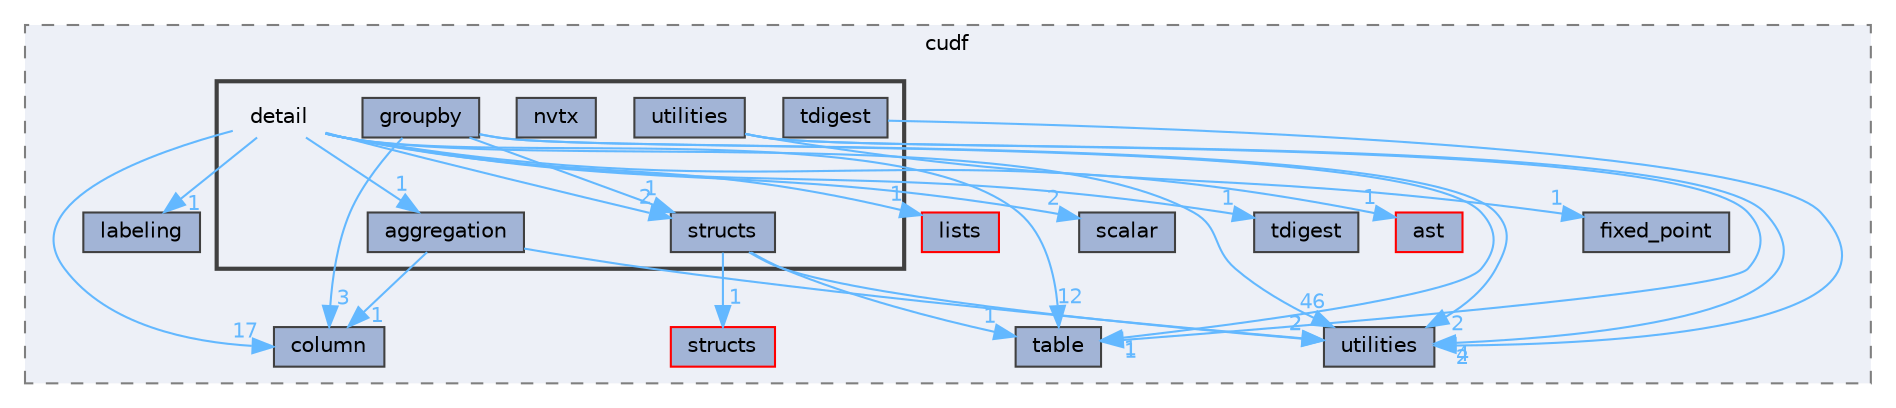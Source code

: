 digraph "D:/gitLibrary/cudf/cpp/include/cudf/detail"
{
 // LATEX_PDF_SIZE
  bgcolor="transparent";
  edge [fontname=Helvetica,fontsize=10,labelfontname=Helvetica,labelfontsize=10];
  node [fontname=Helvetica,fontsize=10,shape=box,height=0.2,width=0.4];
  compound=true
  subgraph clusterdir_87e6427d1ef099fd52d9d0724c66b062 {
    graph [ bgcolor="#edf0f7", pencolor="grey50", label="cudf", fontname=Helvetica,fontsize=10 style="filled,dashed", URL="dir_87e6427d1ef099fd52d9d0724c66b062.html",tooltip=""]
  dir_2f91b85d2049f58953549b938b21e4cf [label="labeling", fillcolor="#a2b4d6", color="grey25", style="filled", URL="dir_2f91b85d2049f58953549b938b21e4cf.html",tooltip=""];
  dir_d3224ea6fef3ee2ac431c6bc92f754ca [label="fixed_point", fillcolor="#a2b4d6", color="grey25", style="filled", URL="dir_d3224ea6fef3ee2ac431c6bc92f754ca.html",tooltip=""];
  dir_86ff3978c066ea8ec039f40a4715723c [label="structs", fillcolor="#a2b4d6", color="red", style="filled", URL="dir_86ff3978c066ea8ec039f40a4715723c.html",tooltip=""];
  dir_fce7e93f70105769e490dda9a6ac64fb [label="column", fillcolor="#a2b4d6", color="grey25", style="filled", URL="dir_fce7e93f70105769e490dda9a6ac64fb.html",tooltip=""];
  dir_8262fc92296c7dd0bcaa745c9549f750 [label="utilities", fillcolor="#a2b4d6", color="grey25", style="filled", URL="dir_8262fc92296c7dd0bcaa745c9549f750.html",tooltip=""];
  dir_9d85f5b54f4565533fc543f57ae7704d [label="table", fillcolor="#a2b4d6", color="grey25", style="filled", URL="dir_9d85f5b54f4565533fc543f57ae7704d.html",tooltip=""];
  dir_afa83cc9b3075ac846db8d24480e5154 [label="scalar", fillcolor="#a2b4d6", color="grey25", style="filled", URL="dir_afa83cc9b3075ac846db8d24480e5154.html",tooltip=""];
  dir_cb1a6bbefdd038b6767b63dd79219a36 [label="tdigest", fillcolor="#a2b4d6", color="grey25", style="filled", URL="dir_cb1a6bbefdd038b6767b63dd79219a36.html",tooltip=""];
  dir_d3e592b7f2165665747038b2705e2ce5 [label="ast", fillcolor="#a2b4d6", color="red", style="filled", URL="dir_d3e592b7f2165665747038b2705e2ce5.html",tooltip=""];
  dir_d4a9dbbcf74344d51a464821ca87a47e [label="lists", fillcolor="#a2b4d6", color="red", style="filled", URL="dir_d4a9dbbcf74344d51a464821ca87a47e.html",tooltip=""];
  subgraph clusterdir_a82d85c89be6cfc9cc0f5c38ca1aa1ac {
    graph [ bgcolor="#edf0f7", pencolor="grey25", label="", fontname=Helvetica,fontsize=10 style="filled,bold", URL="dir_a82d85c89be6cfc9cc0f5c38ca1aa1ac.html",tooltip=""]
    dir_a82d85c89be6cfc9cc0f5c38ca1aa1ac [shape=plaintext, label="detail"];
  dir_205715ddf7217bc86113e2d13bdad9ef [label="aggregation", fillcolor="#a2b4d6", color="grey25", style="filled", URL="dir_205715ddf7217bc86113e2d13bdad9ef.html",tooltip=""];
  dir_efd6da6b5a331e6d02dec9a163e97102 [label="groupby", fillcolor="#a2b4d6", color="grey25", style="filled", URL="dir_efd6da6b5a331e6d02dec9a163e97102.html",tooltip=""];
  dir_187b8e41a9e7bf8d128661d4034edbf5 [label="nvtx", fillcolor="#a2b4d6", color="grey25", style="filled", URL="dir_187b8e41a9e7bf8d128661d4034edbf5.html",tooltip=""];
  dir_cc317ca98b72e97181f330bc465ef2e8 [label="structs", fillcolor="#a2b4d6", color="grey25", style="filled", URL="dir_cc317ca98b72e97181f330bc465ef2e8.html",tooltip=""];
  dir_3414170a92cc9fc1bf0a12b30e378dbf [label="tdigest", fillcolor="#a2b4d6", color="grey25", style="filled", URL="dir_3414170a92cc9fc1bf0a12b30e378dbf.html",tooltip=""];
  dir_607482f2dbb1f21ca0d4221640aca179 [label="utilities", fillcolor="#a2b4d6", color="grey25", style="filled", URL="dir_607482f2dbb1f21ca0d4221640aca179.html",tooltip=""];
  }
  }
  dir_a82d85c89be6cfc9cc0f5c38ca1aa1ac->dir_205715ddf7217bc86113e2d13bdad9ef [headlabel="1", labeldistance=1.5 headhref="dir_000010_000000.html" color="steelblue1" fontcolor="steelblue1"];
  dir_a82d85c89be6cfc9cc0f5c38ca1aa1ac->dir_2f91b85d2049f58953549b938b21e4cf [headlabel="1", labeldistance=1.5 headhref="dir_000010_000023.html" color="steelblue1" fontcolor="steelblue1"];
  dir_a82d85c89be6cfc9cc0f5c38ca1aa1ac->dir_8262fc92296c7dd0bcaa745c9549f750 [headlabel="46", labeldistance=1.5 headhref="dir_000010_000038.html" color="steelblue1" fontcolor="steelblue1"];
  dir_a82d85c89be6cfc9cc0f5c38ca1aa1ac->dir_9d85f5b54f4565533fc543f57ae7704d [headlabel="12", labeldistance=1.5 headhref="dir_000010_000033.html" color="steelblue1" fontcolor="steelblue1"];
  dir_a82d85c89be6cfc9cc0f5c38ca1aa1ac->dir_afa83cc9b3075ac846db8d24480e5154 [headlabel="2", labeldistance=1.5 headhref="dir_000010_000028.html" color="steelblue1" fontcolor="steelblue1"];
  dir_a82d85c89be6cfc9cc0f5c38ca1aa1ac->dir_cb1a6bbefdd038b6767b63dd79219a36 [headlabel="1", labeldistance=1.5 headhref="dir_000010_000035.html" color="steelblue1" fontcolor="steelblue1"];
  dir_a82d85c89be6cfc9cc0f5c38ca1aa1ac->dir_cc317ca98b72e97181f330bc465ef2e8 [headlabel="2", labeldistance=1.5 headhref="dir_000010_000031.html" color="steelblue1" fontcolor="steelblue1"];
  dir_a82d85c89be6cfc9cc0f5c38ca1aa1ac->dir_d3e592b7f2165665747038b2705e2ce5 [headlabel="1", labeldistance=1.5 headhref="dir_000010_000001.html" color="steelblue1" fontcolor="steelblue1"];
  dir_a82d85c89be6cfc9cc0f5c38ca1aa1ac->dir_d4a9dbbcf74344d51a464821ca87a47e [headlabel="1", labeldistance=1.5 headhref="dir_000010_000024.html" color="steelblue1" fontcolor="steelblue1"];
  dir_a82d85c89be6cfc9cc0f5c38ca1aa1ac->dir_fce7e93f70105769e490dda9a6ac64fb [headlabel="17", labeldistance=1.5 headhref="dir_000010_000003.html" color="steelblue1" fontcolor="steelblue1"];
  dir_205715ddf7217bc86113e2d13bdad9ef->dir_8262fc92296c7dd0bcaa745c9549f750 [headlabel="2", labeldistance=1.5 headhref="dir_000000_000038.html" color="steelblue1" fontcolor="steelblue1"];
  dir_205715ddf7217bc86113e2d13bdad9ef->dir_fce7e93f70105769e490dda9a6ac64fb [headlabel="1", labeldistance=1.5 headhref="dir_000000_000003.html" color="steelblue1" fontcolor="steelblue1"];
  dir_efd6da6b5a331e6d02dec9a163e97102->dir_8262fc92296c7dd0bcaa745c9549f750 [headlabel="2", labeldistance=1.5 headhref="dir_000020_000038.html" color="steelblue1" fontcolor="steelblue1"];
  dir_efd6da6b5a331e6d02dec9a163e97102->dir_9d85f5b54f4565533fc543f57ae7704d [headlabel="1", labeldistance=1.5 headhref="dir_000020_000033.html" color="steelblue1" fontcolor="steelblue1"];
  dir_efd6da6b5a331e6d02dec9a163e97102->dir_cc317ca98b72e97181f330bc465ef2e8 [headlabel="1", labeldistance=1.5 headhref="dir_000020_000031.html" color="steelblue1" fontcolor="steelblue1"];
  dir_efd6da6b5a331e6d02dec9a163e97102->dir_fce7e93f70105769e490dda9a6ac64fb [headlabel="3", labeldistance=1.5 headhref="dir_000020_000003.html" color="steelblue1" fontcolor="steelblue1"];
  dir_cc317ca98b72e97181f330bc465ef2e8->dir_8262fc92296c7dd0bcaa745c9549f750 [headlabel="2", labeldistance=1.5 headhref="dir_000031_000038.html" color="steelblue1" fontcolor="steelblue1"];
  dir_cc317ca98b72e97181f330bc465ef2e8->dir_86ff3978c066ea8ec039f40a4715723c [headlabel="1", labeldistance=1.5 headhref="dir_000031_000032.html" color="steelblue1" fontcolor="steelblue1"];
  dir_cc317ca98b72e97181f330bc465ef2e8->dir_9d85f5b54f4565533fc543f57ae7704d [headlabel="1", labeldistance=1.5 headhref="dir_000031_000033.html" color="steelblue1" fontcolor="steelblue1"];
  dir_3414170a92cc9fc1bf0a12b30e378dbf->dir_8262fc92296c7dd0bcaa745c9549f750 [headlabel="2", labeldistance=1.5 headhref="dir_000034_000038.html" color="steelblue1" fontcolor="steelblue1"];
  dir_607482f2dbb1f21ca0d4221640aca179->dir_8262fc92296c7dd0bcaa745c9549f750 [headlabel="4", labeldistance=1.5 headhref="dir_000037_000038.html" color="steelblue1" fontcolor="steelblue1"];
  dir_607482f2dbb1f21ca0d4221640aca179->dir_9d85f5b54f4565533fc543f57ae7704d [headlabel="1", labeldistance=1.5 headhref="dir_000037_000033.html" color="steelblue1" fontcolor="steelblue1"];
  dir_607482f2dbb1f21ca0d4221640aca179->dir_d3224ea6fef3ee2ac431c6bc92f754ca [headlabel="1", labeldistance=1.5 headhref="dir_000037_000018.html" color="steelblue1" fontcolor="steelblue1"];
}
